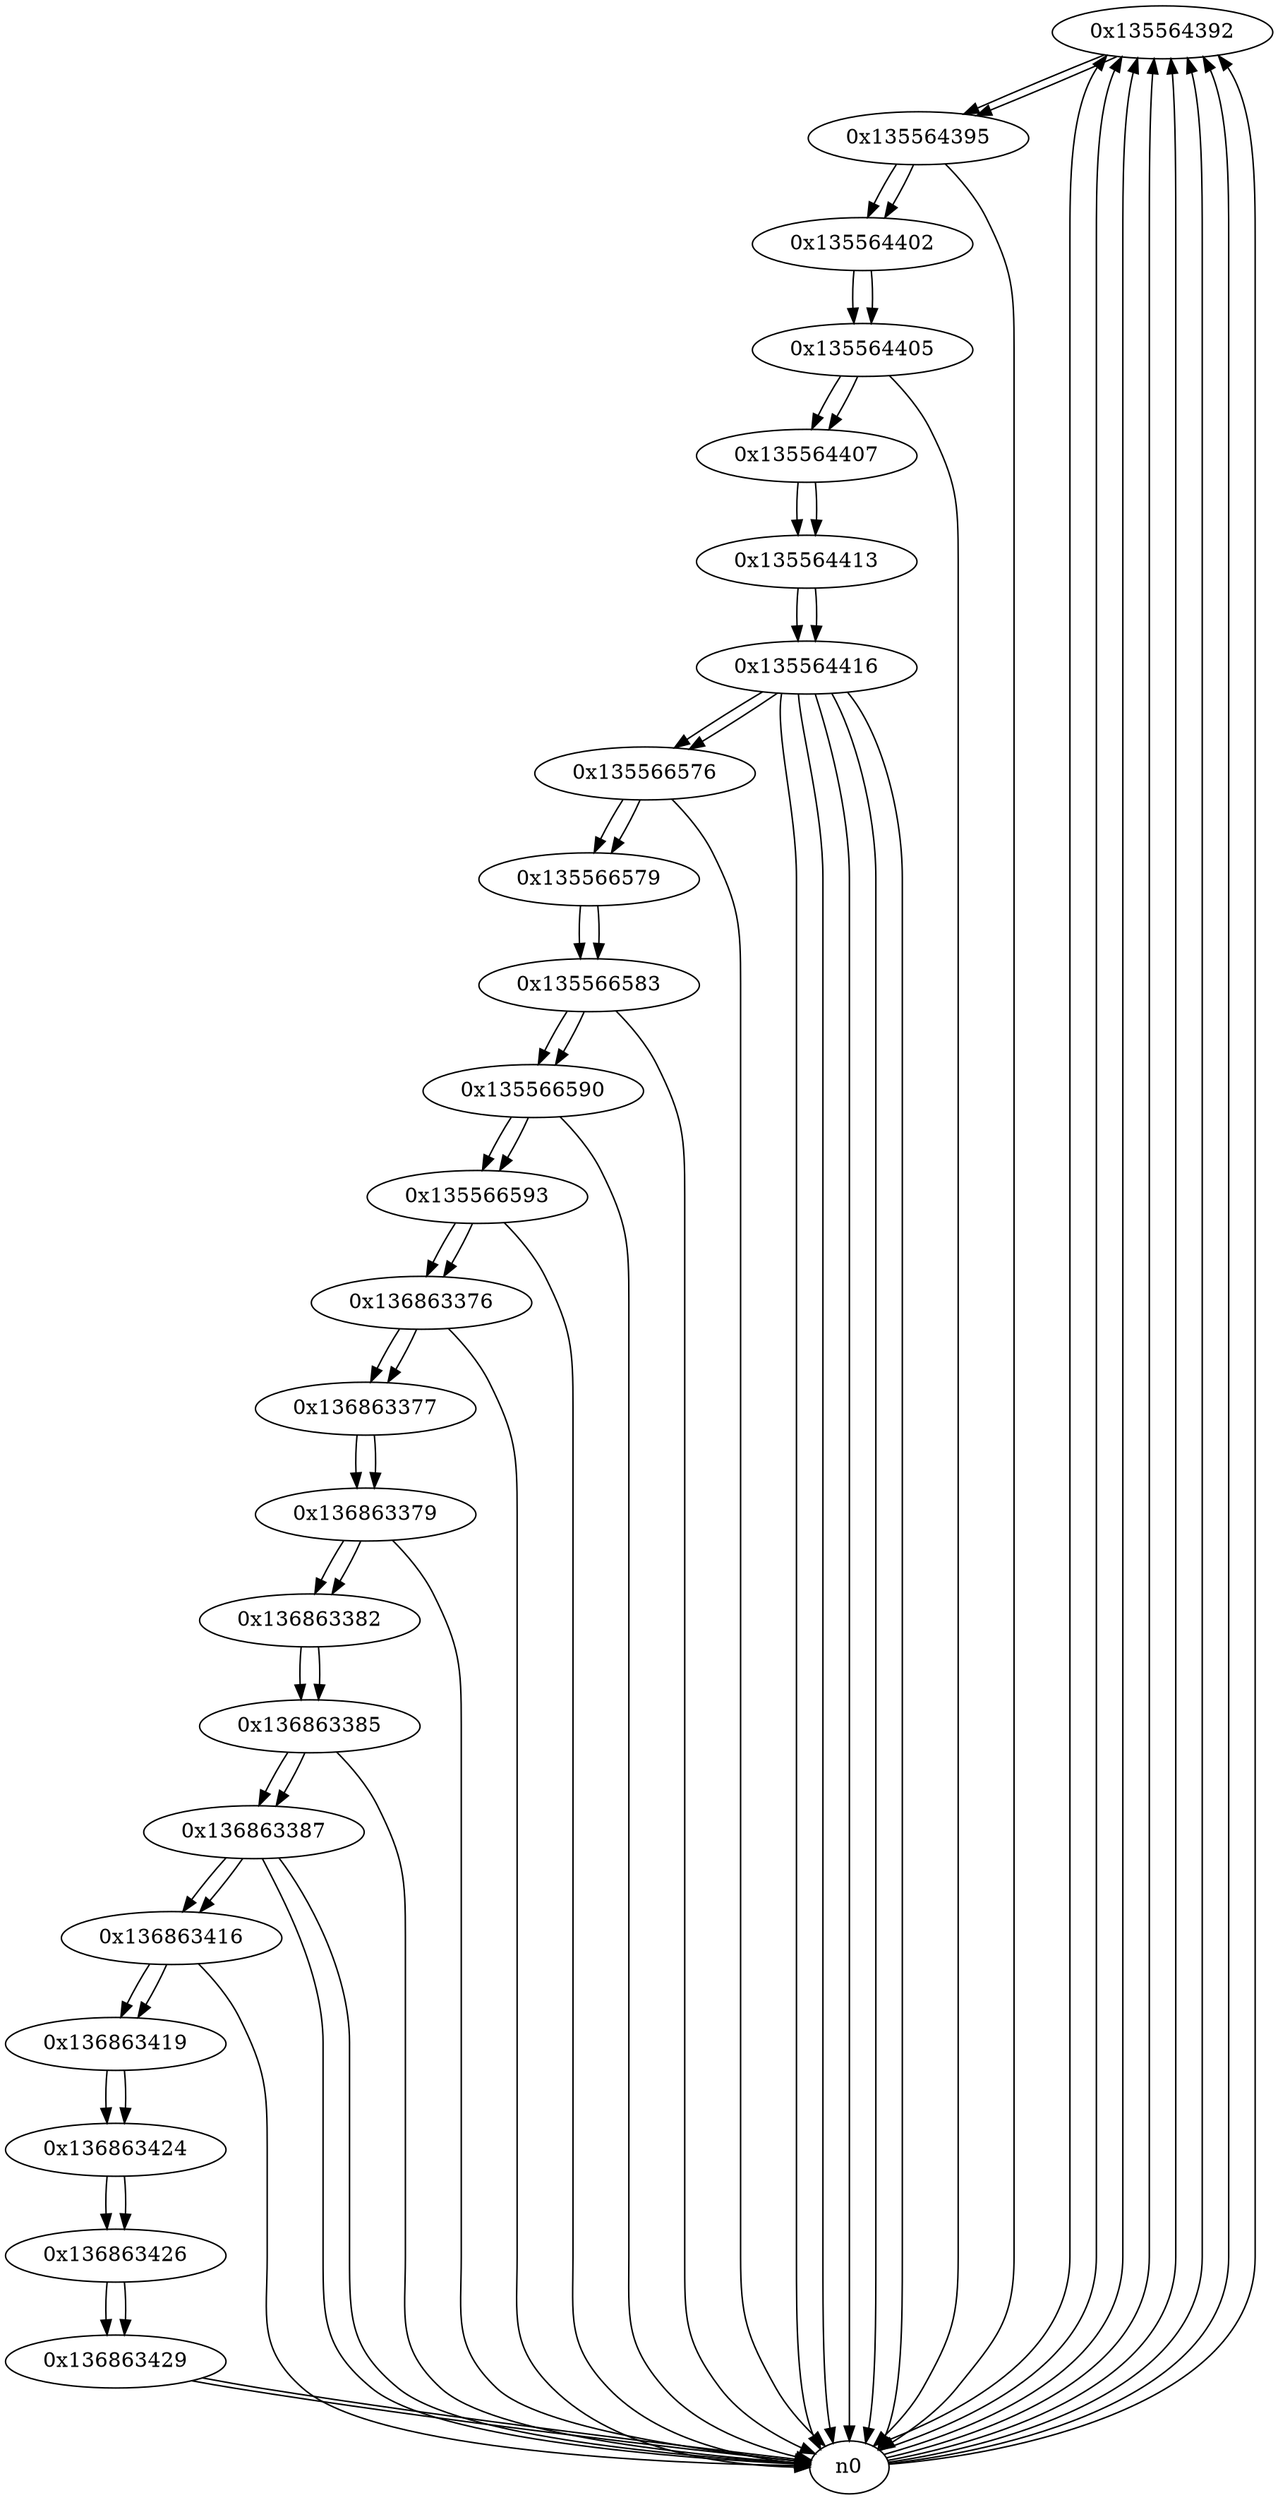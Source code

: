 digraph G{
/* nodes */
  n1 [label="0x135564392"]
  n2 [label="0x135564395"]
  n3 [label="0x135564402"]
  n4 [label="0x135564405"]
  n5 [label="0x135564407"]
  n6 [label="0x135564413"]
  n7 [label="0x135564416"]
  n8 [label="0x135566576"]
  n9 [label="0x135566579"]
  n10 [label="0x135566583"]
  n11 [label="0x135566590"]
  n12 [label="0x135566593"]
  n13 [label="0x136863376"]
  n14 [label="0x136863377"]
  n15 [label="0x136863379"]
  n16 [label="0x136863382"]
  n17 [label="0x136863385"]
  n18 [label="0x136863387"]
  n19 [label="0x136863416"]
  n20 [label="0x136863419"]
  n21 [label="0x136863424"]
  n22 [label="0x136863426"]
  n23 [label="0x136863429"]
/* edges */
n1 -> n2;
n0 -> n1;
n0 -> n1;
n0 -> n1;
n0 -> n1;
n0 -> n1;
n0 -> n1;
n0 -> n1;
n0 -> n1;
n2 -> n3;
n2 -> n0;
n1 -> n2;
n3 -> n4;
n2 -> n3;
n4 -> n5;
n4 -> n0;
n3 -> n4;
n5 -> n6;
n4 -> n5;
n6 -> n7;
n5 -> n6;
n7 -> n8;
n7 -> n0;
n7 -> n0;
n7 -> n0;
n7 -> n0;
n7 -> n0;
n6 -> n7;
n8 -> n9;
n8 -> n0;
n7 -> n8;
n9 -> n10;
n8 -> n9;
n10 -> n11;
n10 -> n0;
n9 -> n10;
n11 -> n12;
n11 -> n0;
n10 -> n11;
n12 -> n13;
n12 -> n0;
n11 -> n12;
n13 -> n14;
n13 -> n0;
n12 -> n13;
n14 -> n15;
n13 -> n14;
n15 -> n16;
n15 -> n0;
n14 -> n15;
n16 -> n17;
n15 -> n16;
n17 -> n18;
n17 -> n0;
n16 -> n17;
n18 -> n19;
n18 -> n0;
n18 -> n0;
n17 -> n18;
n19 -> n20;
n19 -> n0;
n18 -> n19;
n20 -> n21;
n19 -> n20;
n21 -> n22;
n20 -> n21;
n22 -> n23;
n21 -> n22;
n23 -> n0;
n23 -> n0;
n22 -> n23;
}
